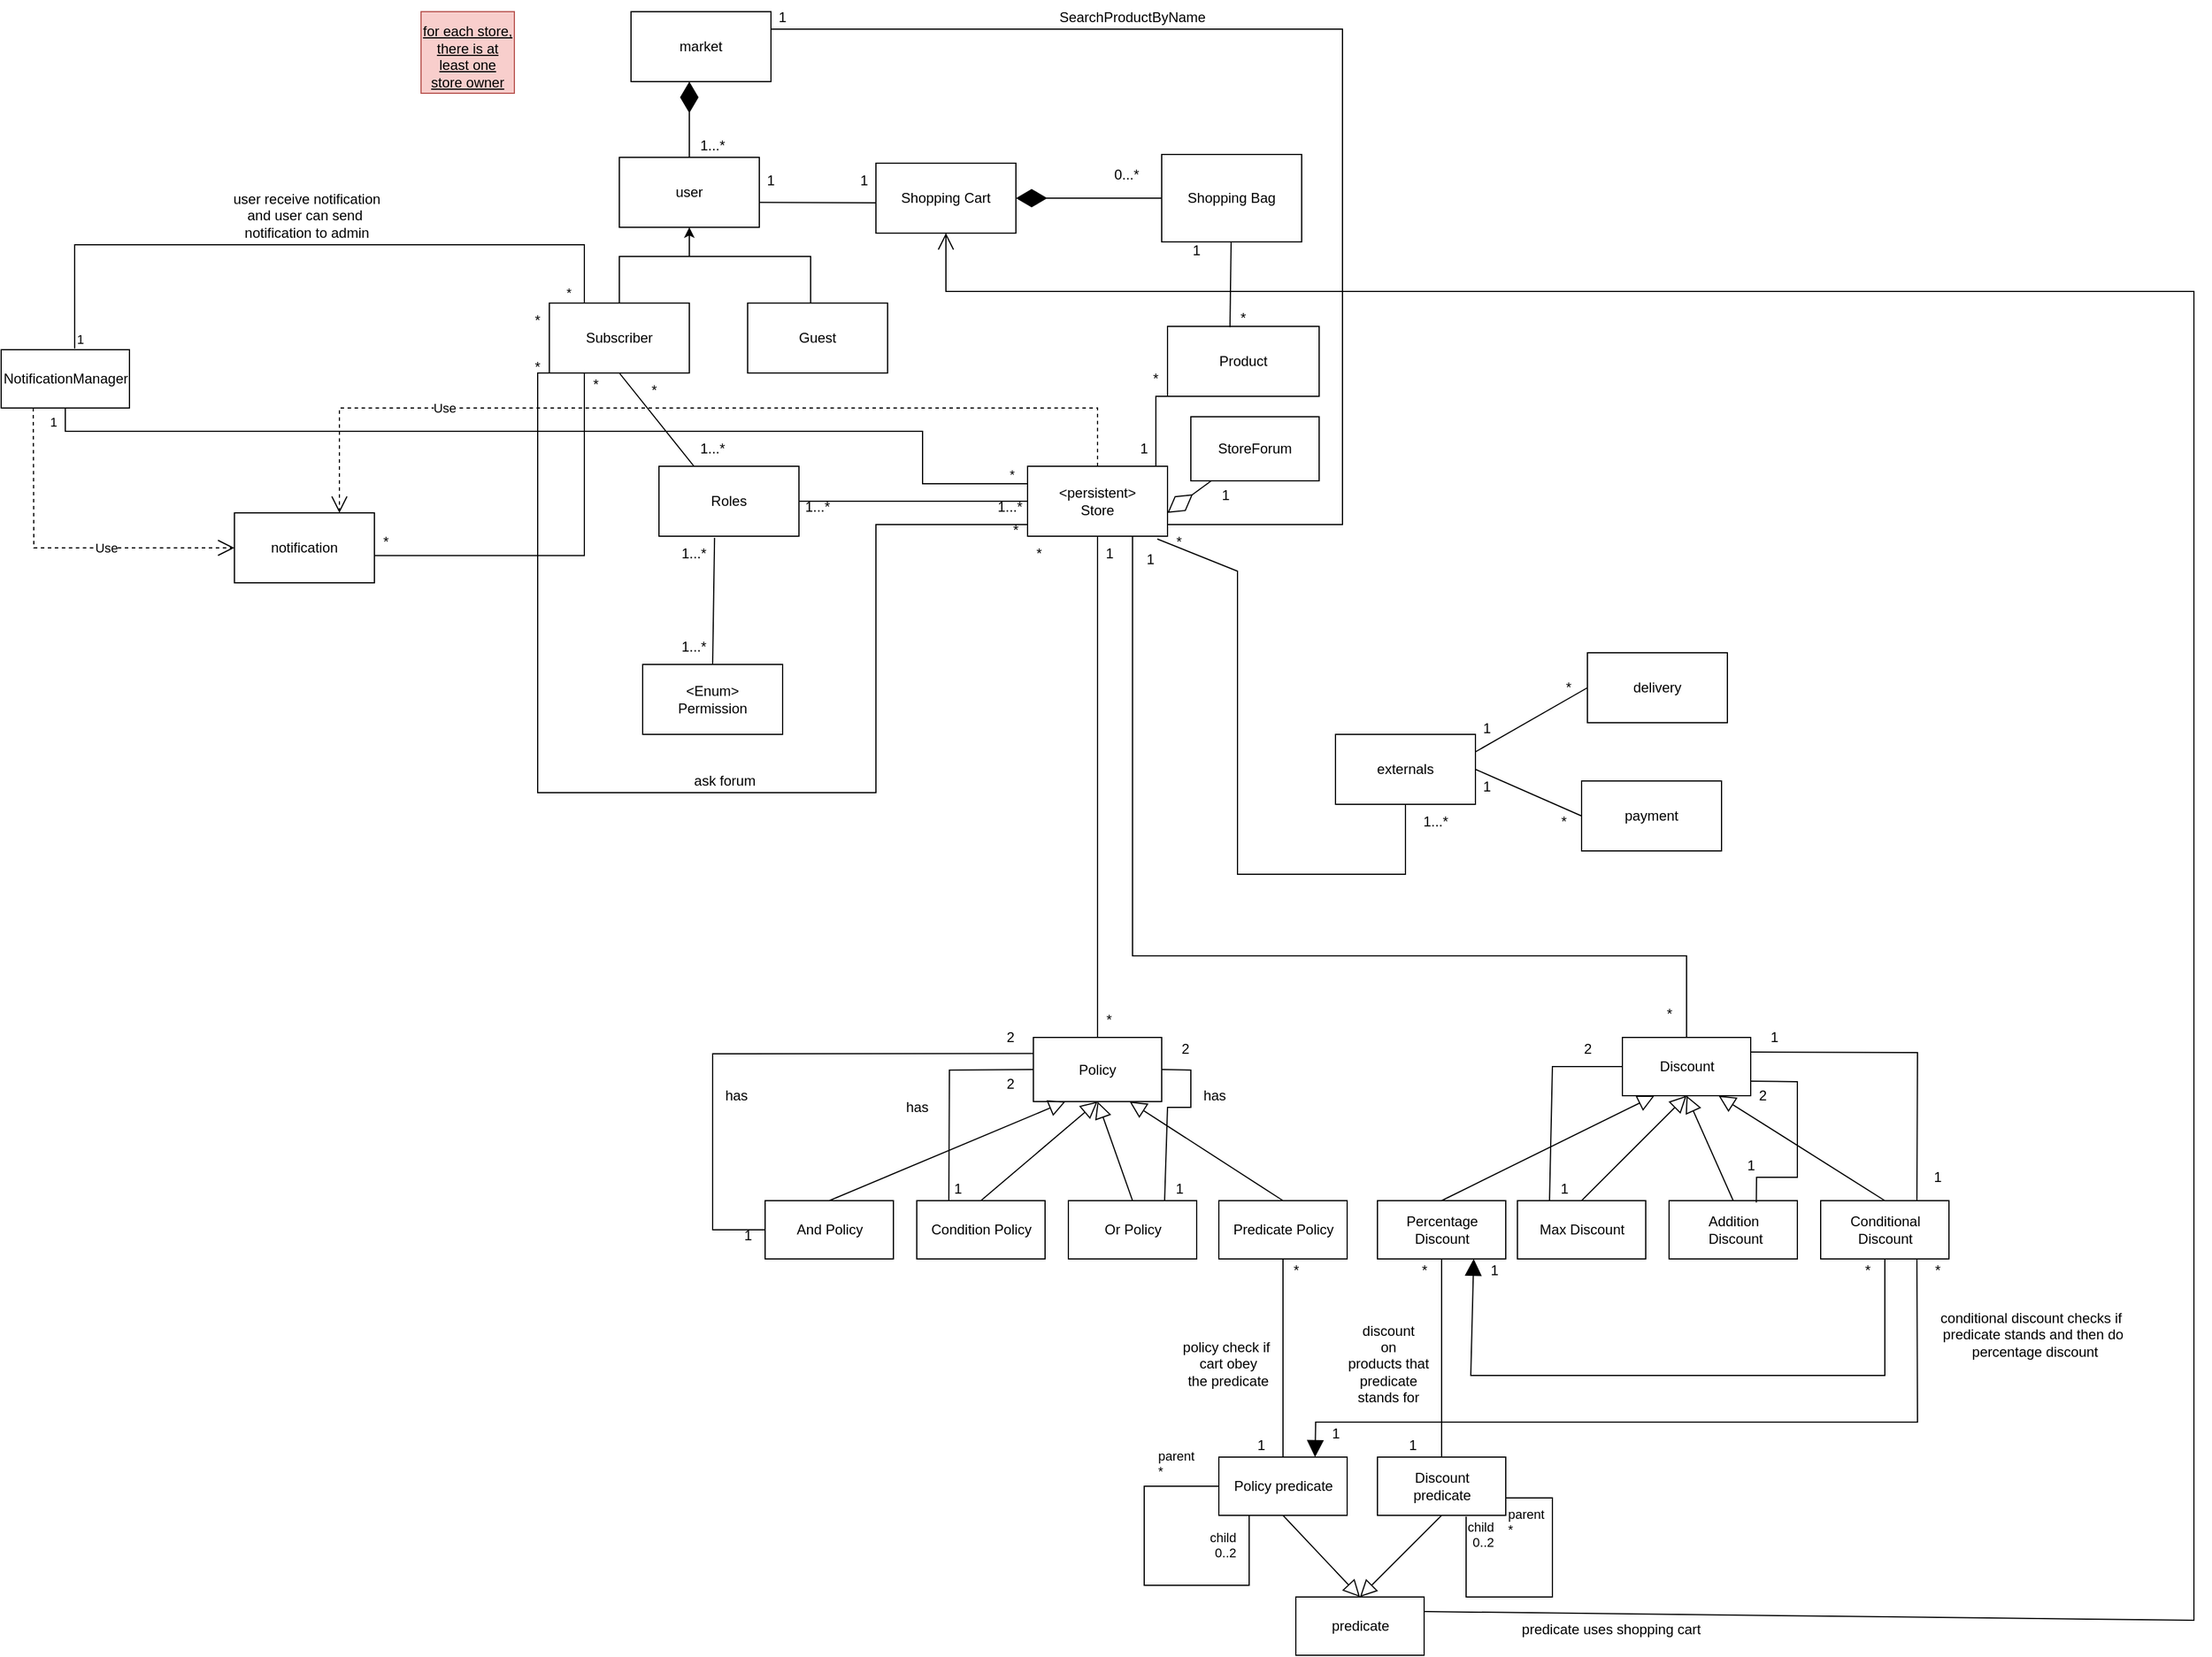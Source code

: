 <mxfile version="19.0.3" type="device"><diagram id="CNRtDulPWYAnTscaQBXn" name="Page-1"><mxGraphModel dx="2062" dy="857" grid="1" gridSize="10" guides="1" tooltips="1" connect="1" arrows="1" fold="1" page="0" pageScale="1" pageWidth="827" pageHeight="1169" math="0" shadow="0"><root><mxCell id="0"/><mxCell id="1" parent="0"/><mxCell id="8NnA5TS5kdoRxNdT7JG1-1" value="market" style="rounded=0;whiteSpace=wrap;html=1;" parent="1" vertex="1"><mxGeometry x="210" y="10" width="120" height="60" as="geometry"/></mxCell><mxCell id="8NnA5TS5kdoRxNdT7JG1-14" value="user" style="rounded=0;whiteSpace=wrap;html=1;" parent="1" vertex="1"><mxGeometry x="200" y="135" width="120" height="60" as="geometry"/></mxCell><mxCell id="8NnA5TS5kdoRxNdT7JG1-16" value="" style="endArrow=diamondThin;endFill=1;endSize=24;html=1;rounded=0;" parent="1" source="8NnA5TS5kdoRxNdT7JG1-14" edge="1"><mxGeometry width="160" relative="1" as="geometry"><mxPoint x="430" y="220" as="sourcePoint"/><mxPoint x="260" y="70" as="targetPoint"/></mxGeometry></mxCell><mxCell id="8NnA5TS5kdoRxNdT7JG1-17" value="1...*" style="text;html=1;strokeColor=none;fillColor=none;align=center;verticalAlign=middle;whiteSpace=wrap;rounded=0;" parent="1" vertex="1"><mxGeometry x="250" y="110" width="60" height="30" as="geometry"/></mxCell><mxCell id="8NnA5TS5kdoRxNdT7JG1-18" value="Guest" style="rounded=0;whiteSpace=wrap;html=1;" parent="1" vertex="1"><mxGeometry x="310" y="260" width="120" height="60" as="geometry"/></mxCell><mxCell id="68tzxcHSqPs892IlLstP-1" style="edgeStyle=orthogonalEdgeStyle;rounded=0;orthogonalLoop=1;jettySize=auto;html=1;exitX=0.25;exitY=1;exitDx=0;exitDy=0;entryX=0.995;entryY=0.61;entryDx=0;entryDy=0;entryPerimeter=0;endArrow=none;endFill=0;" parent="1" source="8NnA5TS5kdoRxNdT7JG1-19" target="Qsyckm6fCD_breZmFHuD-35" edge="1"><mxGeometry relative="1" as="geometry"/></mxCell><mxCell id="8NnA5TS5kdoRxNdT7JG1-19" value="Subscriber" style="rounded=0;whiteSpace=wrap;html=1;" parent="1" vertex="1"><mxGeometry x="140" y="260" width="120" height="60" as="geometry"/></mxCell><mxCell id="8NnA5TS5kdoRxNdT7JG1-20" value="" style="edgeStyle=elbowEdgeStyle;elbow=vertical;endArrow=classic;html=1;rounded=0;entryX=0.5;entryY=1;entryDx=0;entryDy=0;exitX=0.45;exitY=-0.002;exitDx=0;exitDy=0;exitPerimeter=0;" parent="1" source="8NnA5TS5kdoRxNdT7JG1-18" target="8NnA5TS5kdoRxNdT7JG1-14" edge="1"><mxGeometry width="50" height="50" relative="1" as="geometry"><mxPoint x="430" y="270" as="sourcePoint"/><mxPoint x="480" y="220" as="targetPoint"/><Array as="points"><mxPoint x="260" y="220"/></Array></mxGeometry></mxCell><mxCell id="8NnA5TS5kdoRxNdT7JG1-23" value="" style="endArrow=none;html=1;rounded=0;entryX=0.5;entryY=1;entryDx=0;entryDy=0;exitX=0.25;exitY=0;exitDx=0;exitDy=0;" parent="1" source="8NnA5TS5kdoRxNdT7JG1-24" target="8NnA5TS5kdoRxNdT7JG1-19" edge="1"><mxGeometry width="50" height="50" relative="1" as="geometry"><mxPoint x="294" y="400" as="sourcePoint"/><mxPoint x="480" y="410" as="targetPoint"/></mxGeometry></mxCell><mxCell id="8NnA5TS5kdoRxNdT7JG1-24" value="Roles" style="rounded=0;whiteSpace=wrap;html=1;" parent="1" vertex="1"><mxGeometry x="234" y="400" width="120" height="60" as="geometry"/></mxCell><mxCell id="8NnA5TS5kdoRxNdT7JG1-27" value="1...*" style="text;html=1;strokeColor=none;fillColor=none;align=center;verticalAlign=middle;whiteSpace=wrap;rounded=0;" parent="1" vertex="1"><mxGeometry x="234" y="460" width="60" height="30" as="geometry"/></mxCell><mxCell id="8NnA5TS5kdoRxNdT7JG1-31" value="*" style="text;html=1;strokeColor=none;fillColor=none;align=center;verticalAlign=middle;whiteSpace=wrap;rounded=0;" parent="1" vertex="1"><mxGeometry x="200" y="320" width="60" height="30" as="geometry"/></mxCell><mxCell id="8NnA5TS5kdoRxNdT7JG1-32" value="&amp;lt;Enum&amp;gt;&lt;br&gt;Permission" style="rounded=0;whiteSpace=wrap;html=1;" parent="1" vertex="1"><mxGeometry x="220" y="570" width="120" height="60" as="geometry"/></mxCell><mxCell id="8NnA5TS5kdoRxNdT7JG1-33" value="1...*" style="text;html=1;strokeColor=none;fillColor=none;align=center;verticalAlign=middle;whiteSpace=wrap;rounded=0;" parent="1" vertex="1"><mxGeometry x="234" y="540" width="60" height="30" as="geometry"/></mxCell><mxCell id="8NnA5TS5kdoRxNdT7JG1-34" value="1...*" style="text;html=1;strokeColor=none;fillColor=none;align=center;verticalAlign=middle;whiteSpace=wrap;rounded=0;" parent="1" vertex="1"><mxGeometry x="250" y="370" width="60" height="30" as="geometry"/></mxCell><mxCell id="8NnA5TS5kdoRxNdT7JG1-35" value="&amp;lt;persistent&amp;gt;&lt;br&gt;Store" style="rounded=0;whiteSpace=wrap;html=1;" parent="1" vertex="1"><mxGeometry x="550" y="400" width="120" height="60" as="geometry"/></mxCell><mxCell id="8NnA5TS5kdoRxNdT7JG1-36" value="" style="endArrow=none;html=1;rounded=0;entryX=0;entryY=0.5;entryDx=0;entryDy=0;exitX=1;exitY=0.5;exitDx=0;exitDy=0;" parent="1" source="8NnA5TS5kdoRxNdT7JG1-24" target="8NnA5TS5kdoRxNdT7JG1-35" edge="1"><mxGeometry width="50" height="50" relative="1" as="geometry"><mxPoint x="450" y="520" as="sourcePoint"/><mxPoint x="500" y="470" as="targetPoint"/></mxGeometry></mxCell><mxCell id="8NnA5TS5kdoRxNdT7JG1-37" value="1...*" style="text;html=1;strokeColor=none;fillColor=none;align=center;verticalAlign=middle;whiteSpace=wrap;rounded=0;" parent="1" vertex="1"><mxGeometry x="340" y="420" width="60" height="30" as="geometry"/></mxCell><mxCell id="8NnA5TS5kdoRxNdT7JG1-38" value="1...*" style="text;html=1;strokeColor=none;fillColor=none;align=center;verticalAlign=middle;whiteSpace=wrap;rounded=0;" parent="1" vertex="1"><mxGeometry x="505" y="420" width="60" height="30" as="geometry"/></mxCell><mxCell id="8NnA5TS5kdoRxNdT7JG1-42" value="1" style="text;html=1;strokeColor=none;fillColor=none;align=center;verticalAlign=middle;whiteSpace=wrap;rounded=0;" parent="1" vertex="1"><mxGeometry x="300" y="140" width="60" height="30" as="geometry"/></mxCell><mxCell id="8NnA5TS5kdoRxNdT7JG1-43" value="*" style="text;html=1;strokeColor=none;fillColor=none;align=center;verticalAlign=middle;whiteSpace=wrap;rounded=0;" parent="1" vertex="1"><mxGeometry x="630" y="310" width="60" height="30" as="geometry"/></mxCell><mxCell id="8NnA5TS5kdoRxNdT7JG1-45" value="Policy" style="rounded=0;whiteSpace=wrap;html=1;" parent="1" vertex="1"><mxGeometry x="555" y="890" width="110" height="55" as="geometry"/></mxCell><mxCell id="8NnA5TS5kdoRxNdT7JG1-48" value="" style="endArrow=none;html=1;rounded=0;exitX=0.5;exitY=0;exitDx=0;exitDy=0;" parent="1" source="8NnA5TS5kdoRxNdT7JG1-19" edge="1"><mxGeometry width="50" height="50" relative="1" as="geometry"><mxPoint x="330" y="330" as="sourcePoint"/><mxPoint x="260" y="220" as="targetPoint"/><Array as="points"><mxPoint x="200" y="220"/></Array></mxGeometry></mxCell><mxCell id="8NnA5TS5kdoRxNdT7JG1-50" value="Shopping Bag" style="rounded=0;whiteSpace=wrap;html=1;" parent="1" vertex="1"><mxGeometry x="665" y="132.5" width="120" height="75" as="geometry"/></mxCell><mxCell id="8NnA5TS5kdoRxNdT7JG1-52" value="1" style="text;html=1;strokeColor=none;fillColor=none;align=center;verticalAlign=middle;whiteSpace=wrap;rounded=0;" parent="1" vertex="1"><mxGeometry x="620" y="370" width="60" height="30" as="geometry"/></mxCell><mxCell id="8NnA5TS5kdoRxNdT7JG1-53" value="Shopping Cart" style="rounded=0;whiteSpace=wrap;html=1;" parent="1" vertex="1"><mxGeometry x="420" y="140" width="120" height="60" as="geometry"/></mxCell><mxCell id="8NnA5TS5kdoRxNdT7JG1-55" value="" style="endArrow=diamondThin;endFill=1;endSize=24;html=1;rounded=0;entryX=1;entryY=0.5;entryDx=0;entryDy=0;exitX=0;exitY=0.5;exitDx=0;exitDy=0;" parent="1" source="8NnA5TS5kdoRxNdT7JG1-50" target="8NnA5TS5kdoRxNdT7JG1-53" edge="1"><mxGeometry width="160" relative="1" as="geometry"><mxPoint x="680" y="118" as="sourcePoint"/><mxPoint x="620" y="190" as="targetPoint"/></mxGeometry></mxCell><mxCell id="8NnA5TS5kdoRxNdT7JG1-57" value="0...*" style="text;html=1;strokeColor=none;fillColor=none;align=center;verticalAlign=middle;whiteSpace=wrap;rounded=0;" parent="1" vertex="1"><mxGeometry x="605" y="135" width="60" height="30" as="geometry"/></mxCell><mxCell id="8NnA5TS5kdoRxNdT7JG1-59" value="" style="endArrow=none;html=1;rounded=0;entryX=1.003;entryY=0.643;entryDx=0;entryDy=0;entryPerimeter=0;" parent="1" target="8NnA5TS5kdoRxNdT7JG1-14" edge="1"><mxGeometry width="50" height="50" relative="1" as="geometry"><mxPoint x="420" y="174" as="sourcePoint"/><mxPoint x="320" y="165" as="targetPoint"/></mxGeometry></mxCell><mxCell id="8NnA5TS5kdoRxNdT7JG1-61" value="Product" style="rounded=0;whiteSpace=wrap;html=1;" parent="1" vertex="1"><mxGeometry x="670" y="280" width="130" height="60" as="geometry"/></mxCell><mxCell id="8NnA5TS5kdoRxNdT7JG1-62" value="" style="endArrow=none;html=1;rounded=0;exitX=0;exitY=1;exitDx=0;exitDy=0;" parent="1" source="8NnA5TS5kdoRxNdT7JG1-61" edge="1"><mxGeometry width="50" height="50" relative="1" as="geometry"><mxPoint x="720" y="430" as="sourcePoint"/><mxPoint x="660" y="400" as="targetPoint"/><Array as="points"><mxPoint x="660" y="340"/></Array></mxGeometry></mxCell><mxCell id="8NnA5TS5kdoRxNdT7JG1-66" value="" style="endArrow=none;html=1;rounded=0;entryX=0.397;entryY=1.023;entryDx=0;entryDy=0;exitX=0.5;exitY=0;exitDx=0;exitDy=0;entryPerimeter=0;" parent="1" source="8NnA5TS5kdoRxNdT7JG1-32" target="8NnA5TS5kdoRxNdT7JG1-24" edge="1"><mxGeometry width="50" height="50" relative="1" as="geometry"><mxPoint x="420" y="530" as="sourcePoint"/><mxPoint x="470" y="480" as="targetPoint"/></mxGeometry></mxCell><mxCell id="LafEs9_6mlYipBy7HaVf-2" value="1...*" style="text;html=1;strokeColor=none;fillColor=none;align=center;verticalAlign=middle;whiteSpace=wrap;rounded=0;" parent="1" vertex="1"><mxGeometry x="870" y="690" width="60" height="30" as="geometry"/></mxCell><mxCell id="LafEs9_6mlYipBy7HaVf-5" value="*" style="text;html=1;strokeColor=none;fillColor=none;align=center;verticalAlign=middle;whiteSpace=wrap;rounded=0;" parent="1" vertex="1"><mxGeometry x="530" y="460" width="60" height="30" as="geometry"/></mxCell><mxCell id="Qsyckm6fCD_breZmFHuD-1" value="StoreForum" style="rounded=0;whiteSpace=wrap;html=1;" parent="1" vertex="1"><mxGeometry x="690" y="357.5" width="110" height="55" as="geometry"/></mxCell><mxCell id="Qsyckm6fCD_breZmFHuD-2" value="" style="endArrow=diamondThin;endFill=0;endSize=24;html=1;rounded=0;" parent="1" source="Qsyckm6fCD_breZmFHuD-1" edge="1"><mxGeometry width="160" relative="1" as="geometry"><mxPoint x="710" y="355" as="sourcePoint"/><mxPoint x="670" y="440" as="targetPoint"/></mxGeometry></mxCell><mxCell id="Qsyckm6fCD_breZmFHuD-4" value="" style="endArrow=none;html=1;rounded=0;exitX=0.412;exitY=0.013;exitDx=0;exitDy=0;exitPerimeter=0;" parent="1" source="8NnA5TS5kdoRxNdT7JG1-61" target="8NnA5TS5kdoRxNdT7JG1-50" edge="1"><mxGeometry width="50" height="50" relative="1" as="geometry"><mxPoint x="780" y="280" as="sourcePoint"/><mxPoint x="550" y="320" as="targetPoint"/></mxGeometry></mxCell><mxCell id="Qsyckm6fCD_breZmFHuD-5" value="" style="endArrow=none;html=1;rounded=0;entryX=0;entryY=1;entryDx=0;entryDy=0;" parent="1" target="8NnA5TS5kdoRxNdT7JG1-19" edge="1"><mxGeometry width="50" height="50" relative="1" as="geometry"><mxPoint x="550" y="450" as="sourcePoint"/><mxPoint x="190" y="175" as="targetPoint"/><Array as="points"><mxPoint x="420" y="450"/><mxPoint x="420" y="680"/><mxPoint x="310" y="680"/><mxPoint x="130" y="680"/><mxPoint x="130" y="320"/></Array></mxGeometry></mxCell><mxCell id="Qsyckm6fCD_breZmFHuD-6" value="ask forum" style="text;html=1;align=center;verticalAlign=middle;resizable=0;points=[];autosize=1;strokeColor=none;fillColor=none;" parent="1" vertex="1"><mxGeometry x="255" y="660" width="70" height="20" as="geometry"/></mxCell><mxCell id="Qsyckm6fCD_breZmFHuD-7" value="" style="endArrow=none;html=1;rounded=0;entryX=1;entryY=0.25;entryDx=0;entryDy=0;" parent="1" target="8NnA5TS5kdoRxNdT7JG1-1" edge="1"><mxGeometry width="50" height="50" relative="1" as="geometry"><mxPoint x="670" y="450" as="sourcePoint"/><mxPoint x="331.68" y="167.38" as="targetPoint"/><Array as="points"><mxPoint x="820" y="450"/><mxPoint x="820" y="25"/></Array></mxGeometry></mxCell><mxCell id="Qsyckm6fCD_breZmFHuD-12" value="externals" style="rounded=0;whiteSpace=wrap;html=1;" parent="1" vertex="1"><mxGeometry x="814" y="630" width="120" height="60" as="geometry"/></mxCell><mxCell id="Qsyckm6fCD_breZmFHuD-13" value="delivery" style="rounded=0;whiteSpace=wrap;html=1;" parent="1" vertex="1"><mxGeometry x="1030" y="560" width="120" height="60" as="geometry"/></mxCell><mxCell id="Qsyckm6fCD_breZmFHuD-14" value="payment" style="rounded=0;whiteSpace=wrap;html=1;" parent="1" vertex="1"><mxGeometry x="1025" y="670" width="120" height="60" as="geometry"/></mxCell><mxCell id="Qsyckm6fCD_breZmFHuD-15" value="" style="endArrow=none;html=1;rounded=0;entryX=0;entryY=0.5;entryDx=0;entryDy=0;exitX=1;exitY=0.25;exitDx=0;exitDy=0;" parent="1" source="Qsyckm6fCD_breZmFHuD-12" target="Qsyckm6fCD_breZmFHuD-13" edge="1"><mxGeometry width="50" height="50" relative="1" as="geometry"><mxPoint x="1100" y="670" as="sourcePoint"/><mxPoint x="1150" y="620" as="targetPoint"/></mxGeometry></mxCell><mxCell id="Qsyckm6fCD_breZmFHuD-19" value="" style="endArrow=none;html=1;rounded=0;entryX=0;entryY=0.5;entryDx=0;entryDy=0;exitX=1;exitY=0.5;exitDx=0;exitDy=0;" parent="1" source="Qsyckm6fCD_breZmFHuD-12" target="Qsyckm6fCD_breZmFHuD-14" edge="1"><mxGeometry width="50" height="50" relative="1" as="geometry"><mxPoint x="944" y="655" as="sourcePoint"/><mxPoint x="1040" y="600" as="targetPoint"/></mxGeometry></mxCell><mxCell id="Qsyckm6fCD_breZmFHuD-21" value="1" style="text;html=1;strokeColor=none;fillColor=none;align=center;verticalAlign=middle;whiteSpace=wrap;rounded=0;" parent="1" vertex="1"><mxGeometry x="914" y="610" width="60" height="30" as="geometry"/></mxCell><mxCell id="Qsyckm6fCD_breZmFHuD-23" value="1" style="text;html=1;strokeColor=none;fillColor=none;align=center;verticalAlign=middle;whiteSpace=wrap;rounded=0;" parent="1" vertex="1"><mxGeometry x="914" y="660" width="60" height="30" as="geometry"/></mxCell><mxCell id="Qsyckm6fCD_breZmFHuD-24" value="*" style="text;html=1;strokeColor=none;fillColor=none;align=center;verticalAlign=middle;whiteSpace=wrap;rounded=0;" parent="1" vertex="1"><mxGeometry x="980" y="690" width="60" height="30" as="geometry"/></mxCell><mxCell id="Qsyckm6fCD_breZmFHuD-25" value="*" style="text;html=1;strokeColor=none;fillColor=none;align=center;verticalAlign=middle;whiteSpace=wrap;rounded=0;" parent="1" vertex="1"><mxGeometry x="984" y="575" width="60" height="30" as="geometry"/></mxCell><mxCell id="Qsyckm6fCD_breZmFHuD-29" value="" style="endArrow=none;html=1;rounded=0;entryX=0.927;entryY=1.04;entryDx=0;entryDy=0;entryPerimeter=0;exitX=0.5;exitY=1;exitDx=0;exitDy=0;" parent="1" source="Qsyckm6fCD_breZmFHuD-12" target="8NnA5TS5kdoRxNdT7JG1-35" edge="1"><mxGeometry width="50" height="50" relative="1" as="geometry"><mxPoint x="880" y="740" as="sourcePoint"/><mxPoint x="690" y="600" as="targetPoint"/><Array as="points"><mxPoint x="874" y="750"/><mxPoint x="730" y="750"/><mxPoint x="730" y="560"/><mxPoint x="730" y="490"/></Array></mxGeometry></mxCell><mxCell id="Qsyckm6fCD_breZmFHuD-30" value="1" style="text;html=1;strokeColor=none;fillColor=none;align=center;verticalAlign=middle;whiteSpace=wrap;rounded=0;" parent="1" vertex="1"><mxGeometry x="665" y="200" width="60" height="30" as="geometry"/></mxCell><mxCell id="Qsyckm6fCD_breZmFHuD-34" value="SearchProductByName" style="text;html=1;strokeColor=none;fillColor=none;align=center;verticalAlign=middle;whiteSpace=wrap;rounded=0;" parent="1" vertex="1"><mxGeometry x="610" width="60" height="30" as="geometry"/></mxCell><mxCell id="Qsyckm6fCD_breZmFHuD-35" value="notification" style="rounded=0;whiteSpace=wrap;html=1;" parent="1" vertex="1"><mxGeometry x="-130" y="440" width="120" height="60" as="geometry"/></mxCell><mxCell id="Qsyckm6fCD_breZmFHuD-40" value="*" style="text;html=1;strokeColor=none;fillColor=none;align=center;verticalAlign=middle;whiteSpace=wrap;rounded=0;" parent="1" vertex="1"><mxGeometry x="100" y="260" width="60" height="30" as="geometry"/></mxCell><mxCell id="Qsyckm6fCD_breZmFHuD-41" value="1" style="text;html=1;strokeColor=none;fillColor=none;align=center;verticalAlign=middle;whiteSpace=wrap;rounded=0;" parent="1" vertex="1"><mxGeometry x="380" y="140" width="60" height="30" as="geometry"/></mxCell><mxCell id="KidRCk2D1h9lTo90_P2T-3" value="*" style="text;html=1;strokeColor=none;fillColor=none;align=center;verticalAlign=middle;whiteSpace=wrap;rounded=0;" parent="1" vertex="1"><mxGeometry x="650" y="450" width="60" height="30" as="geometry"/></mxCell><mxCell id="KidRCk2D1h9lTo90_P2T-4" value="1" style="text;html=1;strokeColor=none;fillColor=none;align=center;verticalAlign=middle;whiteSpace=wrap;rounded=0;" parent="1" vertex="1"><mxGeometry x="310" width="60" height="30" as="geometry"/></mxCell><mxCell id="KidRCk2D1h9lTo90_P2T-11" value="*" style="text;html=1;strokeColor=none;fillColor=none;align=center;verticalAlign=middle;whiteSpace=wrap;rounded=0;" parent="1" vertex="1"><mxGeometry x="610" y="860" width="20" height="30" as="geometry"/></mxCell><mxCell id="KidRCk2D1h9lTo90_P2T-13" value="1" style="text;html=1;strokeColor=none;fillColor=none;align=center;verticalAlign=middle;whiteSpace=wrap;rounded=0;" parent="1" vertex="1"><mxGeometry x="690" y="410" width="60" height="30" as="geometry"/></mxCell><mxCell id="KidRCk2D1h9lTo90_P2T-14" value="*" style="text;html=1;strokeColor=none;fillColor=none;align=center;verticalAlign=middle;whiteSpace=wrap;rounded=0;" parent="1" vertex="1"><mxGeometry x="510" y="440" width="60" height="30" as="geometry"/></mxCell><mxCell id="KidRCk2D1h9lTo90_P2T-15" value="*" style="text;html=1;strokeColor=none;fillColor=none;align=center;verticalAlign=middle;whiteSpace=wrap;rounded=0;" parent="1" vertex="1"><mxGeometry x="100" y="300" width="60" height="30" as="geometry"/></mxCell><mxCell id="KidRCk2D1h9lTo90_P2T-23" value="&lt;font style=&quot;font-size: 12px&quot;&gt;for each store, there is at least one store owner&lt;/font&gt;" style="text;html=1;strokeColor=#b85450;fillColor=#f8cecc;align=center;verticalAlign=bottom;whiteSpace=wrap;rounded=0;fontSize=10;fontStyle=4" parent="1" vertex="1"><mxGeometry x="30" y="10" width="80" height="70" as="geometry"/></mxCell><mxCell id="Qs4PGXE8ilwnJrsjMcde-1" value="" style="endArrow=none;html=1;edgeStyle=orthogonalEdgeStyle;rounded=0;entryX=0.5;entryY=1;entryDx=0;entryDy=0;exitX=0.5;exitY=0;exitDx=0;exitDy=0;" parent="1" source="8NnA5TS5kdoRxNdT7JG1-45" target="8NnA5TS5kdoRxNdT7JG1-35" edge="1"><mxGeometry relative="1" as="geometry"><mxPoint x="340" y="620" as="sourcePoint"/><mxPoint x="500" y="620" as="targetPoint"/></mxGeometry></mxCell><mxCell id="Qs4PGXE8ilwnJrsjMcde-4" value="1" style="text;html=1;align=center;verticalAlign=middle;resizable=0;points=[];autosize=1;strokeColor=none;fillColor=none;" parent="1" vertex="1"><mxGeometry x="610" y="465" width="20" height="20" as="geometry"/></mxCell><mxCell id="Qs4PGXE8ilwnJrsjMcde-8" value="And Policy" style="html=1;" parent="1" vertex="1"><mxGeometry x="325" y="1030" width="110" height="50" as="geometry"/></mxCell><mxCell id="Qs4PGXE8ilwnJrsjMcde-10" value="Condition Policy" style="html=1;" parent="1" vertex="1"><mxGeometry x="455" y="1030" width="110" height="50" as="geometry"/></mxCell><mxCell id="Qs4PGXE8ilwnJrsjMcde-11" value="Predicate Policy" style="html=1;" parent="1" vertex="1"><mxGeometry x="714" y="1030" width="110" height="50" as="geometry"/></mxCell><mxCell id="Qs4PGXE8ilwnJrsjMcde-12" value="Or Policy" style="html=1;" parent="1" vertex="1"><mxGeometry x="585" y="1030" width="110" height="50" as="geometry"/></mxCell><mxCell id="Qs4PGXE8ilwnJrsjMcde-13" value="" style="endArrow=block;endFill=0;endSize=12;html=1;rounded=0;entryX=0.25;entryY=1;entryDx=0;entryDy=0;exitX=0.5;exitY=0;exitDx=0;exitDy=0;" parent="1" source="Qs4PGXE8ilwnJrsjMcde-8" target="8NnA5TS5kdoRxNdT7JG1-45" edge="1"><mxGeometry width="160" relative="1" as="geometry"><mxPoint x="400" y="900" as="sourcePoint"/><mxPoint x="560" y="900" as="targetPoint"/></mxGeometry></mxCell><mxCell id="Qs4PGXE8ilwnJrsjMcde-14" value="" style="endArrow=block;endFill=0;endSize=12;html=1;rounded=0;entryX=0.5;entryY=1;entryDx=0;entryDy=0;exitX=0.5;exitY=0;exitDx=0;exitDy=0;" parent="1" source="Qs4PGXE8ilwnJrsjMcde-10" target="8NnA5TS5kdoRxNdT7JG1-45" edge="1"><mxGeometry width="160" relative="1" as="geometry"><mxPoint x="380" y="980" as="sourcePoint"/><mxPoint x="620" y="955" as="targetPoint"/></mxGeometry></mxCell><mxCell id="Qs4PGXE8ilwnJrsjMcde-15" value="" style="endArrow=block;endFill=0;endSize=12;html=1;rounded=0;exitX=0.5;exitY=0;exitDx=0;exitDy=0;entryX=0.5;entryY=1;entryDx=0;entryDy=0;" parent="1" source="Qs4PGXE8ilwnJrsjMcde-12" target="8NnA5TS5kdoRxNdT7JG1-45" edge="1"><mxGeometry width="160" relative="1" as="geometry"><mxPoint x="510" y="980" as="sourcePoint"/><mxPoint x="760" y="930" as="targetPoint"/></mxGeometry></mxCell><mxCell id="Qs4PGXE8ilwnJrsjMcde-16" value="" style="endArrow=block;endFill=0;endSize=12;html=1;rounded=0;exitX=0.5;exitY=0;exitDx=0;exitDy=0;entryX=0.75;entryY=1;entryDx=0;entryDy=0;" parent="1" source="Qs4PGXE8ilwnJrsjMcde-11" target="8NnA5TS5kdoRxNdT7JG1-45" edge="1"><mxGeometry width="160" relative="1" as="geometry"><mxPoint x="650" y="1040" as="sourcePoint"/><mxPoint x="620" y="955" as="targetPoint"/></mxGeometry></mxCell><mxCell id="Qs4PGXE8ilwnJrsjMcde-21" value="" style="endArrow=none;endFill=0;endSize=12;html=1;rounded=0;exitX=0;exitY=0.5;exitDx=0;exitDy=0;entryX=0;entryY=0.25;entryDx=0;entryDy=0;" parent="1" source="Qs4PGXE8ilwnJrsjMcde-8" target="8NnA5TS5kdoRxNdT7JG1-45" edge="1"><mxGeometry width="160" relative="1" as="geometry"><mxPoint x="400" y="900" as="sourcePoint"/><mxPoint x="560" y="900" as="targetPoint"/><Array as="points"><mxPoint x="280" y="1055"/><mxPoint x="280" y="904"/></Array></mxGeometry></mxCell><mxCell id="Qs4PGXE8ilwnJrsjMcde-22" value="2" style="text;html=1;align=center;verticalAlign=middle;resizable=0;points=[];autosize=1;strokeColor=none;fillColor=none;" parent="1" vertex="1"><mxGeometry x="525" y="880" width="20" height="20" as="geometry"/></mxCell><mxCell id="Qs4PGXE8ilwnJrsjMcde-24" value="has" style="text;html=1;align=center;verticalAlign=middle;resizable=0;points=[];autosize=1;strokeColor=none;fillColor=none;" parent="1" vertex="1"><mxGeometry x="280" y="930" width="40" height="20" as="geometry"/></mxCell><mxCell id="Qs4PGXE8ilwnJrsjMcde-25" value="" style="endArrow=none;endFill=0;endSize=12;html=1;rounded=0;exitX=0.25;exitY=0;exitDx=0;exitDy=0;entryX=0;entryY=0.5;entryDx=0;entryDy=0;" parent="1" source="Qs4PGXE8ilwnJrsjMcde-10" target="8NnA5TS5kdoRxNdT7JG1-45" edge="1"><mxGeometry width="160" relative="1" as="geometry"><mxPoint x="335" y="1065" as="sourcePoint"/><mxPoint x="565" y="913.75" as="targetPoint"/><Array as="points"><mxPoint x="483" y="918"/></Array></mxGeometry></mxCell><mxCell id="Qs4PGXE8ilwnJrsjMcde-26" value="2" style="text;html=1;align=center;verticalAlign=middle;resizable=0;points=[];autosize=1;strokeColor=none;fillColor=none;" parent="1" vertex="1"><mxGeometry x="525" y="920" width="20" height="20" as="geometry"/></mxCell><mxCell id="Qs4PGXE8ilwnJrsjMcde-27" value="has" style="text;html=1;align=center;verticalAlign=middle;resizable=0;points=[];autosize=1;strokeColor=none;fillColor=none;" parent="1" vertex="1"><mxGeometry x="435" y="940" width="40" height="20" as="geometry"/></mxCell><mxCell id="Qs4PGXE8ilwnJrsjMcde-28" value="" style="endArrow=none;endFill=0;endSize=12;html=1;rounded=0;exitX=0.75;exitY=0;exitDx=0;exitDy=0;entryX=1;entryY=0.5;entryDx=0;entryDy=0;" parent="1" source="Qs4PGXE8ilwnJrsjMcde-12" target="8NnA5TS5kdoRxNdT7JG1-45" edge="1"><mxGeometry width="160" relative="1" as="geometry"><mxPoint x="345" y="1075" as="sourcePoint"/><mxPoint x="575" y="923.75" as="targetPoint"/><Array as="points"><mxPoint x="670" y="950"/><mxPoint x="690" y="950"/><mxPoint x="690" y="918"/></Array></mxGeometry></mxCell><mxCell id="Qs4PGXE8ilwnJrsjMcde-29" value="2" style="text;html=1;align=center;verticalAlign=middle;resizable=0;points=[];autosize=1;strokeColor=none;fillColor=none;" parent="1" vertex="1"><mxGeometry x="675" y="890" width="20" height="20" as="geometry"/></mxCell><mxCell id="Qs4PGXE8ilwnJrsjMcde-30" value="has" style="text;html=1;align=center;verticalAlign=middle;resizable=0;points=[];autosize=1;strokeColor=none;fillColor=none;" parent="1" vertex="1"><mxGeometry x="690" y="930" width="40" height="20" as="geometry"/></mxCell><mxCell id="Qs4PGXE8ilwnJrsjMcde-31" value="Policy predicate" style="html=1;" parent="1" vertex="1"><mxGeometry x="714" y="1250" width="110" height="50" as="geometry"/></mxCell><mxCell id="Qs4PGXE8ilwnJrsjMcde-32" value="" style="endArrow=none;endFill=0;endSize=12;html=1;rounded=0;entryX=0.5;entryY=0;entryDx=0;entryDy=0;exitX=0.5;exitY=1;exitDx=0;exitDy=0;" parent="1" source="Qs4PGXE8ilwnJrsjMcde-11" target="Qs4PGXE8ilwnJrsjMcde-31" edge="1"><mxGeometry width="160" relative="1" as="geometry"><mxPoint x="400" y="1000" as="sourcePoint"/><mxPoint x="560" y="1000" as="targetPoint"/></mxGeometry></mxCell><mxCell id="Qs4PGXE8ilwnJrsjMcde-35" value="1" style="text;html=1;align=center;verticalAlign=middle;resizable=0;points=[];autosize=1;strokeColor=none;fillColor=none;" parent="1" vertex="1"><mxGeometry x="300" y="1050" width="20" height="20" as="geometry"/></mxCell><mxCell id="Qs4PGXE8ilwnJrsjMcde-36" value="1" style="text;html=1;align=center;verticalAlign=middle;resizable=0;points=[];autosize=1;strokeColor=none;fillColor=none;" parent="1" vertex="1"><mxGeometry x="480" y="1010" width="20" height="20" as="geometry"/></mxCell><mxCell id="Qs4PGXE8ilwnJrsjMcde-37" value="1" style="text;html=1;align=center;verticalAlign=middle;resizable=0;points=[];autosize=1;strokeColor=none;fillColor=none;" parent="1" vertex="1"><mxGeometry x="670" y="1010" width="20" height="20" as="geometry"/></mxCell><mxCell id="Qs4PGXE8ilwnJrsjMcde-38" value="*" style="text;html=1;align=center;verticalAlign=middle;resizable=0;points=[];autosize=1;strokeColor=none;fillColor=none;" parent="1" vertex="1"><mxGeometry x="770" y="1080" width="20" height="20" as="geometry"/></mxCell><mxCell id="Qs4PGXE8ilwnJrsjMcde-39" value="Discount" style="html=1;" parent="1" vertex="1"><mxGeometry x="1060" y="890" width="110" height="50" as="geometry"/></mxCell><mxCell id="Qs4PGXE8ilwnJrsjMcde-41" value="&lt;div&gt;Conditional&lt;/div&gt;&lt;div&gt;Discount&lt;/div&gt;" style="html=1;" parent="1" vertex="1"><mxGeometry x="1230" y="1030" width="110" height="50" as="geometry"/></mxCell><mxCell id="Qs4PGXE8ilwnJrsjMcde-42" value="&lt;div&gt;Addition&lt;/div&gt;&lt;div&gt;&amp;nbsp;Discount&lt;/div&gt;" style="html=1;" parent="1" vertex="1"><mxGeometry x="1100" y="1030" width="110" height="50" as="geometry"/></mxCell><mxCell id="Qs4PGXE8ilwnJrsjMcde-43" value="Max Discount" style="html=1;" parent="1" vertex="1"><mxGeometry x="970" y="1030" width="110" height="50" as="geometry"/></mxCell><mxCell id="Qs4PGXE8ilwnJrsjMcde-44" value="&lt;div&gt;Percentage &lt;br&gt;&lt;/div&gt;&lt;div&gt;Discount&lt;/div&gt;" style="html=1;" parent="1" vertex="1"><mxGeometry x="850" y="1030" width="110" height="50" as="geometry"/></mxCell><mxCell id="Qs4PGXE8ilwnJrsjMcde-46" value="" style="endArrow=none;endFill=0;endSize=12;html=1;rounded=0;exitX=0.5;exitY=1;exitDx=0;exitDy=0;entryX=0.5;entryY=0;entryDx=0;entryDy=0;" parent="1" source="Qs4PGXE8ilwnJrsjMcde-44" target="Qs4PGXE8ilwnJrsjMcde-56" edge="1"><mxGeometry width="160" relative="1" as="geometry"><mxPoint x="887.5" y="1090" as="sourcePoint"/><mxPoint x="890" y="1240" as="targetPoint"/><Array as="points"><mxPoint x="905" y="1200"/></Array></mxGeometry></mxCell><mxCell id="Qs4PGXE8ilwnJrsjMcde-47" value="1" style="text;html=1;align=center;verticalAlign=middle;resizable=0;points=[];autosize=1;strokeColor=none;fillColor=none;" parent="1" vertex="1"><mxGeometry x="740" y="1230" width="20" height="20" as="geometry"/></mxCell><mxCell id="Qs4PGXE8ilwnJrsjMcde-48" value="1" style="text;html=1;align=center;verticalAlign=middle;resizable=0;points=[];autosize=1;strokeColor=none;fillColor=none;" parent="1" vertex="1"><mxGeometry x="870" y="1230" width="20" height="20" as="geometry"/></mxCell><mxCell id="Qs4PGXE8ilwnJrsjMcde-50" value="&lt;div&gt;discount&lt;/div&gt;&lt;div&gt;on&lt;/div&gt;&lt;div&gt;products that &lt;br&gt;&lt;/div&gt;&lt;div&gt;predicate &lt;br&gt;&lt;/div&gt;&lt;div&gt;stands for&lt;br&gt;&lt;/div&gt;" style="text;html=1;align=center;verticalAlign=middle;resizable=0;points=[];autosize=1;strokeColor=none;fillColor=none;" parent="1" vertex="1"><mxGeometry x="814" y="1130" width="90" height="80" as="geometry"/></mxCell><mxCell id="Qs4PGXE8ilwnJrsjMcde-52" value="" style="endArrow=block;endFill=0;endSize=12;html=1;rounded=0;exitX=0.5;exitY=0;exitDx=0;exitDy=0;entryX=0.25;entryY=1;entryDx=0;entryDy=0;" parent="1" source="Qs4PGXE8ilwnJrsjMcde-44" target="Qs4PGXE8ilwnJrsjMcde-39" edge="1"><mxGeometry width="160" relative="1" as="geometry"><mxPoint x="779" y="1040" as="sourcePoint"/><mxPoint x="647.5" y="955" as="targetPoint"/></mxGeometry></mxCell><mxCell id="Qs4PGXE8ilwnJrsjMcde-53" value="" style="endArrow=block;endFill=0;endSize=12;html=1;rounded=0;exitX=0.5;exitY=0;exitDx=0;exitDy=0;entryX=0.5;entryY=1;entryDx=0;entryDy=0;" parent="1" source="Qs4PGXE8ilwnJrsjMcde-43" target="Qs4PGXE8ilwnJrsjMcde-39" edge="1"><mxGeometry width="160" relative="1" as="geometry"><mxPoint x="915.0" y="1040" as="sourcePoint"/><mxPoint x="1097.5" y="950" as="targetPoint"/></mxGeometry></mxCell><mxCell id="Qs4PGXE8ilwnJrsjMcde-54" value="" style="endArrow=block;endFill=0;endSize=12;html=1;rounded=0;exitX=0.5;exitY=0;exitDx=0;exitDy=0;entryX=0.5;entryY=1;entryDx=0;entryDy=0;" parent="1" source="Qs4PGXE8ilwnJrsjMcde-42" target="Qs4PGXE8ilwnJrsjMcde-39" edge="1"><mxGeometry width="160" relative="1" as="geometry"><mxPoint x="925.0" y="1050" as="sourcePoint"/><mxPoint x="1107.5" y="960" as="targetPoint"/></mxGeometry></mxCell><mxCell id="Qs4PGXE8ilwnJrsjMcde-55" value="" style="endArrow=block;endFill=0;endSize=12;html=1;rounded=0;exitX=0.5;exitY=0;exitDx=0;exitDy=0;entryX=0.75;entryY=1;entryDx=0;entryDy=0;" parent="1" source="Qs4PGXE8ilwnJrsjMcde-41" target="Qs4PGXE8ilwnJrsjMcde-39" edge="1"><mxGeometry width="160" relative="1" as="geometry"><mxPoint x="935.0" y="1060" as="sourcePoint"/><mxPoint x="1117.5" y="970" as="targetPoint"/></mxGeometry></mxCell><mxCell id="Qs4PGXE8ilwnJrsjMcde-56" value="&lt;div&gt;Discount &lt;br&gt;&lt;/div&gt;&lt;div&gt;predicate&lt;/div&gt;" style="html=1;" parent="1" vertex="1"><mxGeometry x="850" y="1250" width="110" height="50" as="geometry"/></mxCell><mxCell id="Qs4PGXE8ilwnJrsjMcde-57" value="&lt;div&gt;policy check if&lt;/div&gt;&lt;div&gt;&amp;nbsp;cart obey&lt;/div&gt;&lt;div&gt;&amp;nbsp;the predicate&lt;/div&gt;" style="text;html=1;align=center;verticalAlign=middle;resizable=0;points=[];autosize=1;strokeColor=none;fillColor=none;" parent="1" vertex="1"><mxGeometry x="675" y="1145" width="90" height="50" as="geometry"/></mxCell><mxCell id="Qs4PGXE8ilwnJrsjMcde-58" value="predicate" style="html=1;" parent="1" vertex="1"><mxGeometry x="780" y="1370" width="110" height="50" as="geometry"/></mxCell><mxCell id="Qs4PGXE8ilwnJrsjMcde-59" value="" style="endArrow=block;endFill=0;endSize=12;html=1;rounded=0;entryX=0.5;entryY=0;entryDx=0;entryDy=0;exitX=0.5;exitY=1;exitDx=0;exitDy=0;" parent="1" source="Qs4PGXE8ilwnJrsjMcde-31" target="Qs4PGXE8ilwnJrsjMcde-58" edge="1"><mxGeometry width="160" relative="1" as="geometry"><mxPoint x="390" y="1040" as="sourcePoint"/><mxPoint x="592.5" y="955" as="targetPoint"/></mxGeometry></mxCell><mxCell id="Qs4PGXE8ilwnJrsjMcde-60" value="" style="endArrow=block;endFill=0;endSize=12;html=1;rounded=0;entryX=0.5;entryY=0;entryDx=0;entryDy=0;exitX=0.5;exitY=1;exitDx=0;exitDy=0;" parent="1" source="Qs4PGXE8ilwnJrsjMcde-56" target="Qs4PGXE8ilwnJrsjMcde-58" edge="1"><mxGeometry width="160" relative="1" as="geometry"><mxPoint x="779" y="1310" as="sourcePoint"/><mxPoint x="845.0" y="1380" as="targetPoint"/></mxGeometry></mxCell><mxCell id="Qs4PGXE8ilwnJrsjMcde-61" value="" style="endArrow=none;endFill=0;endSize=12;html=1;rounded=0;exitX=0.25;exitY=0;exitDx=0;exitDy=0;entryX=0;entryY=0.5;entryDx=0;entryDy=0;" parent="1" source="Qs4PGXE8ilwnJrsjMcde-43" target="Qs4PGXE8ilwnJrsjMcde-39" edge="1"><mxGeometry width="160" relative="1" as="geometry"><mxPoint x="492.5" y="1040" as="sourcePoint"/><mxPoint x="565" y="927.5" as="targetPoint"/><Array as="points"><mxPoint x="1000" y="915"/></Array></mxGeometry></mxCell><mxCell id="Qs4PGXE8ilwnJrsjMcde-62" value="2" style="text;html=1;align=center;verticalAlign=middle;resizable=0;points=[];autosize=1;strokeColor=none;fillColor=none;" parent="1" vertex="1"><mxGeometry x="1020" y="890" width="20" height="20" as="geometry"/></mxCell><mxCell id="Qs4PGXE8ilwnJrsjMcde-63" value="1" style="text;html=1;align=center;verticalAlign=middle;resizable=0;points=[];autosize=1;strokeColor=none;fillColor=none;" parent="1" vertex="1"><mxGeometry x="1000" y="1010" width="20" height="20" as="geometry"/></mxCell><mxCell id="Qs4PGXE8ilwnJrsjMcde-65" value="" style="endArrow=none;endFill=0;endSize=12;html=1;rounded=0;exitX=0.75;exitY=0;exitDx=0;exitDy=0;entryX=1;entryY=0.25;entryDx=0;entryDy=0;" parent="1" source="Qs4PGXE8ilwnJrsjMcde-41" target="Qs4PGXE8ilwnJrsjMcde-39" edge="1"><mxGeometry width="160" relative="1" as="geometry"><mxPoint x="502.5" y="1050" as="sourcePoint"/><mxPoint x="575" y="937.5" as="targetPoint"/><Array as="points"><mxPoint x="1313" y="903"/></Array></mxGeometry></mxCell><mxCell id="Qs4PGXE8ilwnJrsjMcde-66" value="1" style="text;html=1;align=center;verticalAlign=middle;resizable=0;points=[];autosize=1;strokeColor=none;fillColor=none;" parent="1" vertex="1"><mxGeometry x="1180" y="880" width="20" height="20" as="geometry"/></mxCell><mxCell id="Qs4PGXE8ilwnJrsjMcde-67" value="1" style="text;html=1;align=center;verticalAlign=middle;resizable=0;points=[];autosize=1;strokeColor=none;fillColor=none;" parent="1" vertex="1"><mxGeometry x="1320" y="1000" width="20" height="20" as="geometry"/></mxCell><mxCell id="Qs4PGXE8ilwnJrsjMcde-68" value="" style="endArrow=none;endFill=0;endSize=12;html=1;rounded=0;exitX=0.68;exitY=0.032;exitDx=0;exitDy=0;entryX=1;entryY=0.75;entryDx=0;entryDy=0;exitPerimeter=0;" parent="1" source="Qs4PGXE8ilwnJrsjMcde-42" target="Qs4PGXE8ilwnJrsjMcde-39" edge="1"><mxGeometry width="160" relative="1" as="geometry"><mxPoint x="1322.5" y="1040" as="sourcePoint"/><mxPoint x="1180" y="912.5" as="targetPoint"/><Array as="points"><mxPoint x="1175" y="1010"/><mxPoint x="1210" y="1010"/><mxPoint x="1210" y="928"/></Array></mxGeometry></mxCell><mxCell id="Qs4PGXE8ilwnJrsjMcde-69" value="2" style="text;html=1;align=center;verticalAlign=middle;resizable=0;points=[];autosize=1;strokeColor=none;fillColor=none;" parent="1" vertex="1"><mxGeometry x="1170" y="930" width="20" height="20" as="geometry"/></mxCell><mxCell id="Qs4PGXE8ilwnJrsjMcde-70" value="1" style="text;html=1;align=center;verticalAlign=middle;resizable=0;points=[];autosize=1;strokeColor=none;fillColor=none;" parent="1" vertex="1"><mxGeometry x="1160" y="990" width="20" height="20" as="geometry"/></mxCell><mxCell id="Qs4PGXE8ilwnJrsjMcde-71" value="" style="endArrow=block;endFill=1;endSize=12;html=1;rounded=0;exitX=0.5;exitY=1;exitDx=0;exitDy=0;entryX=0.75;entryY=1;entryDx=0;entryDy=0;" parent="1" source="Qs4PGXE8ilwnJrsjMcde-41" target="Qs4PGXE8ilwnJrsjMcde-44" edge="1"><mxGeometry width="160" relative="1" as="geometry"><mxPoint x="1322.5" y="1040" as="sourcePoint"/><mxPoint x="1180" y="912.5" as="targetPoint"/><Array as="points"><mxPoint x="1285" y="1180"/><mxPoint x="930" y="1180"/></Array></mxGeometry></mxCell><mxCell id="Qs4PGXE8ilwnJrsjMcde-74" value="" style="endArrow=block;endFill=1;endSize=12;html=1;rounded=0;exitX=0.75;exitY=1;exitDx=0;exitDy=0;entryX=0.75;entryY=0;entryDx=0;entryDy=0;" parent="1" source="Qs4PGXE8ilwnJrsjMcde-41" target="Qs4PGXE8ilwnJrsjMcde-31" edge="1"><mxGeometry width="160" relative="1" as="geometry"><mxPoint x="1295" y="1090" as="sourcePoint"/><mxPoint x="942.5" y="1090" as="targetPoint"/><Array as="points"><mxPoint x="1313" y="1220"/><mxPoint x="797" y="1220"/></Array></mxGeometry></mxCell><mxCell id="Qs4PGXE8ilwnJrsjMcde-76" value="1" style="text;html=1;align=center;verticalAlign=middle;resizable=0;points=[];autosize=1;strokeColor=none;fillColor=none;" parent="1" vertex="1"><mxGeometry x="940" y="1080" width="20" height="20" as="geometry"/></mxCell><mxCell id="Qs4PGXE8ilwnJrsjMcde-80" value="1" style="text;html=1;align=center;verticalAlign=middle;resizable=0;points=[];autosize=1;strokeColor=none;fillColor=none;" parent="1" vertex="1"><mxGeometry x="804" y="1220" width="20" height="20" as="geometry"/></mxCell><mxCell id="Qs4PGXE8ilwnJrsjMcde-81" value="" style="endArrow=none;html=1;edgeStyle=orthogonalEdgeStyle;rounded=0;entryX=0.75;entryY=1;entryDx=0;entryDy=0;exitX=0.5;exitY=0;exitDx=0;exitDy=0;" parent="1" source="Qs4PGXE8ilwnJrsjMcde-39" target="8NnA5TS5kdoRxNdT7JG1-35" edge="1"><mxGeometry relative="1" as="geometry"><mxPoint x="620" y="900" as="sourcePoint"/><mxPoint x="620" y="470" as="targetPoint"/><Array as="points"><mxPoint x="1115" y="820"/><mxPoint x="640" y="820"/></Array></mxGeometry></mxCell><mxCell id="Qs4PGXE8ilwnJrsjMcde-83" value="1" style="text;html=1;align=center;verticalAlign=middle;resizable=0;points=[];autosize=1;strokeColor=none;fillColor=none;" parent="1" vertex="1"><mxGeometry x="645" y="470" width="20" height="20" as="geometry"/></mxCell><mxCell id="Qs4PGXE8ilwnJrsjMcde-84" value="*" style="text;html=1;align=center;verticalAlign=middle;resizable=0;points=[];autosize=1;strokeColor=none;fillColor=none;" parent="1" vertex="1"><mxGeometry x="1090" y="860" width="20" height="20" as="geometry"/></mxCell><mxCell id="Qs4PGXE8ilwnJrsjMcde-85" value="&lt;div&gt;&lt;br&gt;&lt;/div&gt;" style="text;html=1;align=center;verticalAlign=middle;resizable=0;points=[];autosize=1;strokeColor=none;fillColor=none;" parent="1" vertex="1"><mxGeometry x="1090" y="1150" width="20" height="20" as="geometry"/></mxCell><mxCell id="Qs4PGXE8ilwnJrsjMcde-86" value="&lt;div&gt;conditional discount checks if &lt;br&gt;&lt;/div&gt;&lt;div&gt;&amp;nbsp;predicate stands and then do&lt;/div&gt;&lt;div&gt;&amp;nbsp; percentage discount&lt;/div&gt;" style="text;html=1;align=center;verticalAlign=middle;resizable=0;points=[];autosize=1;strokeColor=none;fillColor=none;" parent="1" vertex="1"><mxGeometry x="1320" y="1120" width="180" height="50" as="geometry"/></mxCell><mxCell id="Qs4PGXE8ilwnJrsjMcde-87" value="" style="endArrow=open;endFill=1;endSize=12;html=1;rounded=0;entryX=0.5;entryY=1;entryDx=0;entryDy=0;exitX=1;exitY=0.25;exitDx=0;exitDy=0;" parent="1" source="Qs4PGXE8ilwnJrsjMcde-58" target="8NnA5TS5kdoRxNdT7JG1-53" edge="1"><mxGeometry width="160" relative="1" as="geometry"><mxPoint x="1270" y="1000" as="sourcePoint"/><mxPoint x="1430" y="1000" as="targetPoint"/><Array as="points"><mxPoint x="1550" y="1390"/><mxPoint x="1550" y="250"/><mxPoint x="480" y="250"/></Array></mxGeometry></mxCell><mxCell id="Qs4PGXE8ilwnJrsjMcde-89" value="NotificationManager" style="html=1;" parent="1" vertex="1"><mxGeometry x="-330" y="300" width="110" height="50" as="geometry"/></mxCell><mxCell id="Qs4PGXE8ilwnJrsjMcde-90" value="" style="endArrow=none;html=1;edgeStyle=orthogonalEdgeStyle;rounded=0;entryX=0.25;entryY=0;entryDx=0;entryDy=0;exitX=0.573;exitY=-0.019;exitDx=0;exitDy=0;exitPerimeter=0;" parent="1" source="Qs4PGXE8ilwnJrsjMcde-89" target="8NnA5TS5kdoRxNdT7JG1-19" edge="1"><mxGeometry relative="1" as="geometry"><mxPoint x="430" y="270" as="sourcePoint"/><mxPoint x="590" y="270" as="targetPoint"/><Array as="points"><mxPoint x="-267" y="210"/><mxPoint x="170" y="210"/></Array></mxGeometry></mxCell><mxCell id="Qs4PGXE8ilwnJrsjMcde-91" value="1" style="edgeLabel;resizable=0;html=1;align=left;verticalAlign=bottom;" parent="Qs4PGXE8ilwnJrsjMcde-90" connectable="0" vertex="1"><mxGeometry x="-1" relative="1" as="geometry"/></mxCell><mxCell id="Qs4PGXE8ilwnJrsjMcde-92" value="*" style="edgeLabel;resizable=0;html=1;align=right;verticalAlign=bottom;" parent="Qs4PGXE8ilwnJrsjMcde-90" connectable="0" vertex="1"><mxGeometry x="1" relative="1" as="geometry"><mxPoint x="-11" as="offset"/></mxGeometry></mxCell><mxCell id="Qs4PGXE8ilwnJrsjMcde-93" value="" style="endArrow=none;html=1;edgeStyle=orthogonalEdgeStyle;rounded=0;entryX=0;entryY=0.25;entryDx=0;entryDy=0;exitX=0.5;exitY=1;exitDx=0;exitDy=0;" parent="1" source="Qs4PGXE8ilwnJrsjMcde-89" target="8NnA5TS5kdoRxNdT7JG1-35" edge="1"><mxGeometry relative="1" as="geometry"><mxPoint x="-256.97" y="309.05" as="sourcePoint"/><mxPoint x="180.0" y="270" as="targetPoint"/><Array as="points"><mxPoint x="-275" y="370"/><mxPoint x="460" y="370"/><mxPoint x="460" y="415"/></Array></mxGeometry></mxCell><mxCell id="Qs4PGXE8ilwnJrsjMcde-94" value="1" style="edgeLabel;resizable=0;html=1;align=left;verticalAlign=bottom;" parent="Qs4PGXE8ilwnJrsjMcde-93" connectable="0" vertex="1"><mxGeometry x="-1" relative="1" as="geometry"><mxPoint x="-15" y="20" as="offset"/></mxGeometry></mxCell><mxCell id="Qs4PGXE8ilwnJrsjMcde-95" value="*" style="edgeLabel;resizable=0;html=1;align=right;verticalAlign=bottom;" parent="Qs4PGXE8ilwnJrsjMcde-93" connectable="0" vertex="1"><mxGeometry x="1" relative="1" as="geometry"><mxPoint x="-11" as="offset"/></mxGeometry></mxCell><mxCell id="Qs4PGXE8ilwnJrsjMcde-97" value="&lt;div&gt;&amp;nbsp;user receive notification&lt;br&gt;&lt;/div&gt;&lt;div&gt;and user can send&lt;/div&gt;&lt;div&gt;&amp;nbsp;notification to admin&lt;br&gt;&lt;/div&gt;" style="text;html=1;align=center;verticalAlign=middle;resizable=0;points=[];autosize=1;strokeColor=none;fillColor=none;" parent="1" vertex="1"><mxGeometry x="-145" y="160" width="150" height="50" as="geometry"/></mxCell><mxCell id="Qs4PGXE8ilwnJrsjMcde-98" value="&lt;div&gt;predicate uses shopping cart &lt;br&gt;&lt;/div&gt;&lt;div&gt;&lt;br&gt;&lt;/div&gt;" style="text;html=1;align=center;verticalAlign=middle;resizable=0;points=[];autosize=1;strokeColor=none;fillColor=none;" parent="1" vertex="1"><mxGeometry x="960" y="1390" width="180" height="30" as="geometry"/></mxCell><mxCell id="5HW7W1qPzvX4uqauLsnH-1" value="*" style="text;html=1;strokeColor=none;fillColor=none;align=center;verticalAlign=middle;whiteSpace=wrap;rounded=0;" parent="1" vertex="1"><mxGeometry x="705" y="258" width="60" height="30" as="geometry"/></mxCell><mxCell id="B8YIE5T7cunFfRo9ILT3-1" value="*" style="text;html=1;align=center;verticalAlign=middle;resizable=0;points=[];autosize=1;strokeColor=none;fillColor=none;" parent="1" vertex="1"><mxGeometry x="1260" y="1080" width="20" height="20" as="geometry"/></mxCell><mxCell id="B8YIE5T7cunFfRo9ILT3-2" value="*" style="text;html=1;align=center;verticalAlign=middle;resizable=0;points=[];autosize=1;strokeColor=none;fillColor=none;" parent="1" vertex="1"><mxGeometry x="1320" y="1080" width="20" height="20" as="geometry"/></mxCell><mxCell id="B8YIE5T7cunFfRo9ILT3-3" value="" style="endArrow=none;html=1;edgeStyle=orthogonalEdgeStyle;rounded=0;exitX=0;exitY=0.5;exitDx=0;exitDy=0;entryX=0.25;entryY=1;entryDx=0;entryDy=0;" parent="1" source="Qs4PGXE8ilwnJrsjMcde-31" target="Qs4PGXE8ilwnJrsjMcde-31" edge="1"><mxGeometry relative="1" as="geometry"><mxPoint x="645" y="1460" as="sourcePoint"/><mxPoint x="800" y="1480" as="targetPoint"/><Array as="points"><mxPoint x="650" y="1275"/><mxPoint x="650" y="1360"/><mxPoint x="740" y="1360"/><mxPoint x="740" y="1300"/></Array></mxGeometry></mxCell><mxCell id="B8YIE5T7cunFfRo9ILT3-4" value="parent&lt;br&gt;*" style="edgeLabel;resizable=0;html=1;align=left;verticalAlign=bottom;" parent="B8YIE5T7cunFfRo9ILT3-3" connectable="0" vertex="1"><mxGeometry x="-1" relative="1" as="geometry"><mxPoint x="-54" y="-5" as="offset"/></mxGeometry></mxCell><mxCell id="B8YIE5T7cunFfRo9ILT3-5" value="child&lt;br&gt;0..2" style="edgeLabel;resizable=0;html=1;align=right;verticalAlign=bottom;" parent="B8YIE5T7cunFfRo9ILT3-3" connectable="0" vertex="1"><mxGeometry x="1" relative="1" as="geometry"><mxPoint x="-12" y="40" as="offset"/></mxGeometry></mxCell><mxCell id="B8YIE5T7cunFfRo9ILT3-6" value="" style="endArrow=none;html=1;edgeStyle=orthogonalEdgeStyle;rounded=0;exitX=1;exitY=0.75;exitDx=0;exitDy=0;entryX=0.691;entryY=1.02;entryDx=0;entryDy=0;entryPerimeter=0;" parent="1" source="Qs4PGXE8ilwnJrsjMcde-56" target="Qs4PGXE8ilwnJrsjMcde-56" edge="1"><mxGeometry relative="1" as="geometry"><mxPoint x="724" y="1285" as="sourcePoint"/><mxPoint x="751.5" y="1310" as="targetPoint"/><Array as="points"><mxPoint x="960" y="1285"/><mxPoint x="1000" y="1285"/><mxPoint x="1000" y="1370"/><mxPoint x="926" y="1370"/></Array></mxGeometry></mxCell><mxCell id="B8YIE5T7cunFfRo9ILT3-7" value="parent&lt;br&gt;*" style="edgeLabel;resizable=0;html=1;align=left;verticalAlign=bottom;" parent="B8YIE5T7cunFfRo9ILT3-6" connectable="0" vertex="1"><mxGeometry x="-1" relative="1" as="geometry"><mxPoint y="33" as="offset"/></mxGeometry></mxCell><mxCell id="B8YIE5T7cunFfRo9ILT3-8" value="child&lt;br&gt;0..2" style="edgeLabel;resizable=0;html=1;align=right;verticalAlign=bottom;" parent="B8YIE5T7cunFfRo9ILT3-6" connectable="0" vertex="1"><mxGeometry x="1" relative="1" as="geometry"><mxPoint x="24" y="30" as="offset"/></mxGeometry></mxCell><mxCell id="B8YIE5T7cunFfRo9ILT3-11" value="*" style="text;html=1;align=center;verticalAlign=middle;resizable=0;points=[];autosize=1;strokeColor=none;fillColor=none;" parent="1" vertex="1"><mxGeometry x="880" y="1080" width="20" height="20" as="geometry"/></mxCell><mxCell id="68tzxcHSqPs892IlLstP-2" value="*" style="text;html=1;strokeColor=none;fillColor=none;align=center;verticalAlign=middle;whiteSpace=wrap;rounded=0;" parent="1" vertex="1"><mxGeometry x="170" y="320" width="20" height="20" as="geometry"/></mxCell><mxCell id="68tzxcHSqPs892IlLstP-4" value="*" style="text;html=1;strokeColor=none;fillColor=none;align=center;verticalAlign=middle;whiteSpace=wrap;rounded=0;" parent="1" vertex="1"><mxGeometry x="-10" y="455" width="20" height="20" as="geometry"/></mxCell><mxCell id="68tzxcHSqPs892IlLstP-5" value="Use" style="endArrow=open;endSize=12;dashed=1;html=1;rounded=0;exitX=0.25;exitY=1;exitDx=0;exitDy=0;entryX=0;entryY=0.5;entryDx=0;entryDy=0;" parent="1" source="Qs4PGXE8ilwnJrsjMcde-89" target="Qsyckm6fCD_breZmFHuD-35" edge="1"><mxGeometry x="0.247" width="160" relative="1" as="geometry"><mxPoint x="70" y="420" as="sourcePoint"/><mxPoint x="-140" y="470" as="targetPoint"/><Array as="points"><mxPoint x="-302" y="470"/></Array><mxPoint as="offset"/></mxGeometry></mxCell><mxCell id="68tzxcHSqPs892IlLstP-6" value="Use" style="endArrow=open;endSize=12;dashed=1;html=1;rounded=0;entryX=0.75;entryY=0;entryDx=0;entryDy=0;exitX=0.5;exitY=0;exitDx=0;exitDy=0;" parent="1" source="8NnA5TS5kdoRxNdT7JG1-35" target="Qsyckm6fCD_breZmFHuD-35" edge="1"><mxGeometry x="0.544" width="160" relative="1" as="geometry"><mxPoint x="490" y="350" as="sourcePoint"/><mxPoint x="-120" y="480" as="targetPoint"/><Array as="points"><mxPoint x="610" y="350"/><mxPoint x="-40" y="350"/></Array><mxPoint as="offset"/></mxGeometry></mxCell></root></mxGraphModel></diagram></mxfile>